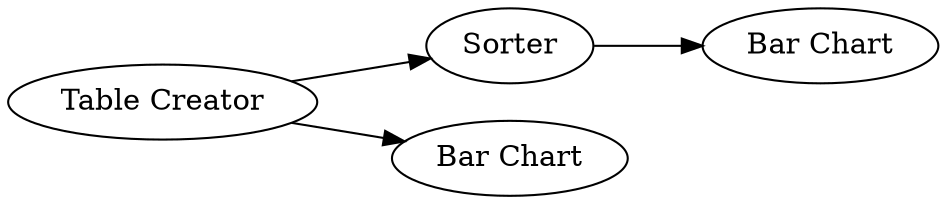 digraph {
	1 [label="Table Creator"]
	2 [label=Sorter]
	3 [label="Bar Chart"]
	4 [label="Bar Chart"]
	1 -> 2
	1 -> 3
	2 -> 4
	rankdir=LR
}
